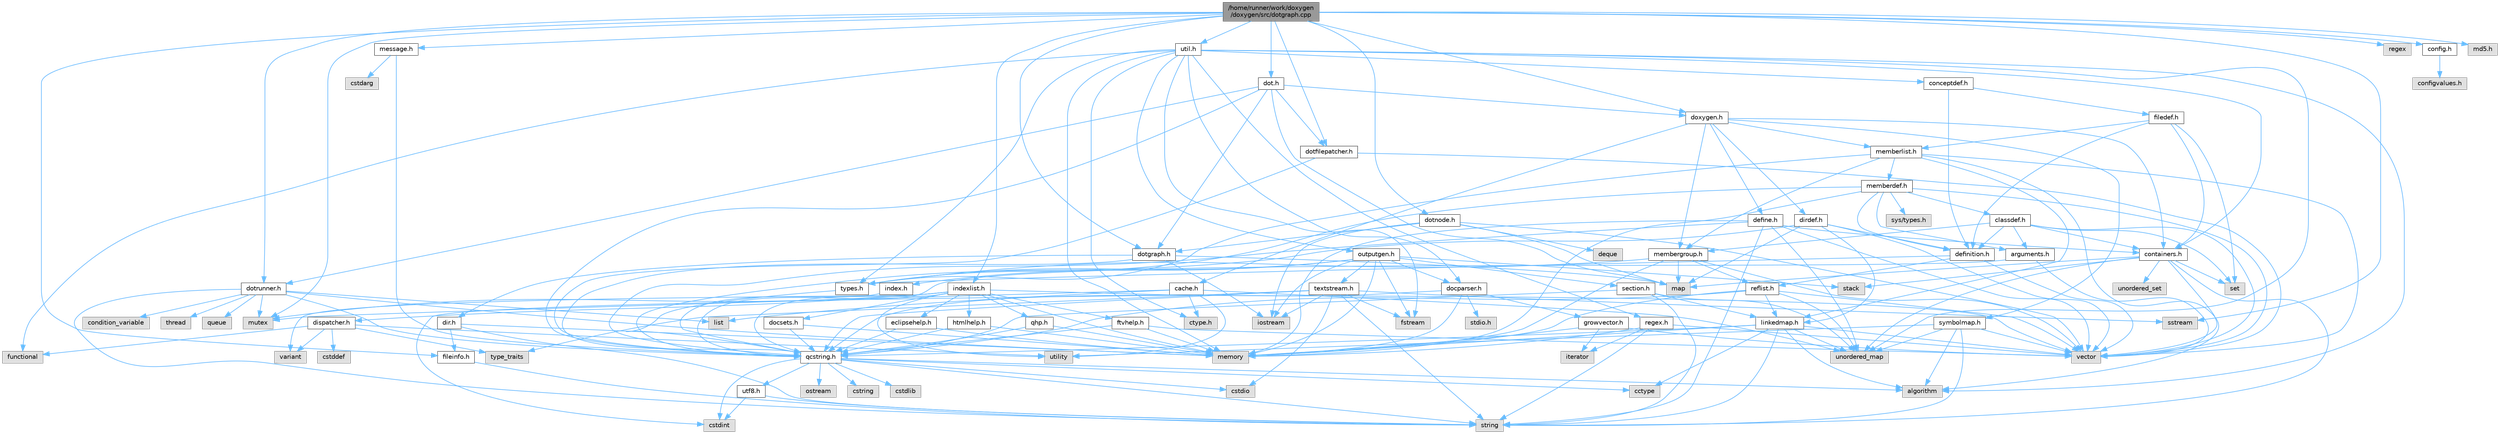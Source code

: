 digraph "/home/runner/work/doxygen/doxygen/src/dotgraph.cpp"
{
 // INTERACTIVE_SVG=YES
 // LATEX_PDF_SIZE
  bgcolor="transparent";
  edge [fontname=Helvetica,fontsize=10,labelfontname=Helvetica,labelfontsize=10];
  node [fontname=Helvetica,fontsize=10,shape=box,height=0.2,width=0.4];
  Node1 [label="/home/runner/work/doxygen\l/doxygen/src/dotgraph.cpp",height=0.2,width=0.4,color="gray40", fillcolor="grey60", style="filled", fontcolor="black",tooltip=" "];
  Node1 -> Node2 [color="steelblue1",style="solid"];
  Node2 [label="sstream",height=0.2,width=0.4,color="grey60", fillcolor="#E0E0E0", style="filled",tooltip=" "];
  Node1 -> Node3 [color="steelblue1",style="solid"];
  Node3 [label="mutex",height=0.2,width=0.4,color="grey60", fillcolor="#E0E0E0", style="filled",tooltip=" "];
  Node1 -> Node4 [color="steelblue1",style="solid"];
  Node4 [label="regex",height=0.2,width=0.4,color="grey60", fillcolor="#E0E0E0", style="filled",tooltip=" "];
  Node1 -> Node5 [color="steelblue1",style="solid"];
  Node5 [label="config.h",height=0.2,width=0.4,color="grey40", fillcolor="white", style="filled",URL="$db/d16/config_8h.html",tooltip=" "];
  Node5 -> Node6 [color="steelblue1",style="solid"];
  Node6 [label="configvalues.h",height=0.2,width=0.4,color="grey60", fillcolor="#E0E0E0", style="filled",tooltip=" "];
  Node1 -> Node7 [color="steelblue1",style="solid"];
  Node7 [label="doxygen.h",height=0.2,width=0.4,color="grey40", fillcolor="white", style="filled",URL="$d1/da1/doxygen_8h.html",tooltip=" "];
  Node7 -> Node8 [color="steelblue1",style="solid"];
  Node8 [label="containers.h",height=0.2,width=0.4,color="grey40", fillcolor="white", style="filled",URL="$d5/d75/containers_8h.html",tooltip=" "];
  Node8 -> Node9 [color="steelblue1",style="solid"];
  Node9 [label="vector",height=0.2,width=0.4,color="grey60", fillcolor="#E0E0E0", style="filled",tooltip=" "];
  Node8 -> Node10 [color="steelblue1",style="solid"];
  Node10 [label="string",height=0.2,width=0.4,color="grey60", fillcolor="#E0E0E0", style="filled",tooltip=" "];
  Node8 -> Node11 [color="steelblue1",style="solid"];
  Node11 [label="set",height=0.2,width=0.4,color="grey60", fillcolor="#E0E0E0", style="filled",tooltip=" "];
  Node8 -> Node12 [color="steelblue1",style="solid"];
  Node12 [label="map",height=0.2,width=0.4,color="grey60", fillcolor="#E0E0E0", style="filled",tooltip=" "];
  Node8 -> Node13 [color="steelblue1",style="solid"];
  Node13 [label="unordered_set",height=0.2,width=0.4,color="grey60", fillcolor="#E0E0E0", style="filled",tooltip=" "];
  Node8 -> Node14 [color="steelblue1",style="solid"];
  Node14 [label="unordered_map",height=0.2,width=0.4,color="grey60", fillcolor="#E0E0E0", style="filled",tooltip=" "];
  Node8 -> Node15 [color="steelblue1",style="solid"];
  Node15 [label="stack",height=0.2,width=0.4,color="grey60", fillcolor="#E0E0E0", style="filled",tooltip=" "];
  Node7 -> Node16 [color="steelblue1",style="solid"];
  Node16 [label="membergroup.h",height=0.2,width=0.4,color="grey40", fillcolor="white", style="filled",URL="$d9/d11/membergroup_8h.html",tooltip=" "];
  Node16 -> Node9 [color="steelblue1",style="solid"];
  Node16 -> Node12 [color="steelblue1",style="solid"];
  Node16 -> Node17 [color="steelblue1",style="solid"];
  Node17 [label="memory",height=0.2,width=0.4,color="grey60", fillcolor="#E0E0E0", style="filled",tooltip=" "];
  Node16 -> Node18 [color="steelblue1",style="solid"];
  Node18 [label="types.h",height=0.2,width=0.4,color="grey40", fillcolor="white", style="filled",URL="$d9/d49/types_8h.html",tooltip="This file contains a number of basic enums and types."];
  Node18 -> Node19 [color="steelblue1",style="solid"];
  Node19 [label="qcstring.h",height=0.2,width=0.4,color="grey40", fillcolor="white", style="filled",URL="$d7/d5c/qcstring_8h.html",tooltip=" "];
  Node19 -> Node10 [color="steelblue1",style="solid"];
  Node19 -> Node20 [color="steelblue1",style="solid"];
  Node20 [label="algorithm",height=0.2,width=0.4,color="grey60", fillcolor="#E0E0E0", style="filled",tooltip=" "];
  Node19 -> Node21 [color="steelblue1",style="solid"];
  Node21 [label="cctype",height=0.2,width=0.4,color="grey60", fillcolor="#E0E0E0", style="filled",tooltip=" "];
  Node19 -> Node22 [color="steelblue1",style="solid"];
  Node22 [label="cstring",height=0.2,width=0.4,color="grey60", fillcolor="#E0E0E0", style="filled",tooltip=" "];
  Node19 -> Node23 [color="steelblue1",style="solid"];
  Node23 [label="cstdio",height=0.2,width=0.4,color="grey60", fillcolor="#E0E0E0", style="filled",tooltip=" "];
  Node19 -> Node24 [color="steelblue1",style="solid"];
  Node24 [label="cstdlib",height=0.2,width=0.4,color="grey60", fillcolor="#E0E0E0", style="filled",tooltip=" "];
  Node19 -> Node25 [color="steelblue1",style="solid"];
  Node25 [label="cstdint",height=0.2,width=0.4,color="grey60", fillcolor="#E0E0E0", style="filled",tooltip=" "];
  Node19 -> Node26 [color="steelblue1",style="solid"];
  Node26 [label="ostream",height=0.2,width=0.4,color="grey60", fillcolor="#E0E0E0", style="filled",tooltip=" "];
  Node19 -> Node27 [color="steelblue1",style="solid"];
  Node27 [label="utf8.h",height=0.2,width=0.4,color="grey40", fillcolor="white", style="filled",URL="$db/d7c/utf8_8h.html",tooltip="Various UTF8 related helper functions."];
  Node27 -> Node25 [color="steelblue1",style="solid"];
  Node27 -> Node10 [color="steelblue1",style="solid"];
  Node16 -> Node28 [color="steelblue1",style="solid"];
  Node28 [label="reflist.h",height=0.2,width=0.4,color="grey40", fillcolor="white", style="filled",URL="$d1/d02/reflist_8h.html",tooltip=" "];
  Node28 -> Node9 [color="steelblue1",style="solid"];
  Node28 -> Node14 [color="steelblue1",style="solid"];
  Node28 -> Node17 [color="steelblue1",style="solid"];
  Node28 -> Node19 [color="steelblue1",style="solid"];
  Node28 -> Node29 [color="steelblue1",style="solid"];
  Node29 [label="linkedmap.h",height=0.2,width=0.4,color="grey40", fillcolor="white", style="filled",URL="$da/de1/linkedmap_8h.html",tooltip=" "];
  Node29 -> Node14 [color="steelblue1",style="solid"];
  Node29 -> Node9 [color="steelblue1",style="solid"];
  Node29 -> Node17 [color="steelblue1",style="solid"];
  Node29 -> Node10 [color="steelblue1",style="solid"];
  Node29 -> Node20 [color="steelblue1",style="solid"];
  Node29 -> Node21 [color="steelblue1",style="solid"];
  Node29 -> Node19 [color="steelblue1",style="solid"];
  Node7 -> Node30 [color="steelblue1",style="solid"];
  Node30 [label="dirdef.h",height=0.2,width=0.4,color="grey40", fillcolor="white", style="filled",URL="$d6/d15/dirdef_8h.html",tooltip=" "];
  Node30 -> Node9 [color="steelblue1",style="solid"];
  Node30 -> Node12 [color="steelblue1",style="solid"];
  Node30 -> Node19 [color="steelblue1",style="solid"];
  Node30 -> Node29 [color="steelblue1",style="solid"];
  Node30 -> Node31 [color="steelblue1",style="solid"];
  Node31 [label="definition.h",height=0.2,width=0.4,color="grey40", fillcolor="white", style="filled",URL="$df/da1/definition_8h.html",tooltip=" "];
  Node31 -> Node9 [color="steelblue1",style="solid"];
  Node31 -> Node18 [color="steelblue1",style="solid"];
  Node31 -> Node28 [color="steelblue1",style="solid"];
  Node7 -> Node32 [color="steelblue1",style="solid"];
  Node32 [label="memberlist.h",height=0.2,width=0.4,color="grey40", fillcolor="white", style="filled",URL="$dd/d78/memberlist_8h.html",tooltip=" "];
  Node32 -> Node9 [color="steelblue1",style="solid"];
  Node32 -> Node20 [color="steelblue1",style="solid"];
  Node32 -> Node33 [color="steelblue1",style="solid"];
  Node33 [label="memberdef.h",height=0.2,width=0.4,color="grey40", fillcolor="white", style="filled",URL="$d4/d46/memberdef_8h.html",tooltip=" "];
  Node33 -> Node9 [color="steelblue1",style="solid"];
  Node33 -> Node17 [color="steelblue1",style="solid"];
  Node33 -> Node34 [color="steelblue1",style="solid"];
  Node34 [label="sys/types.h",height=0.2,width=0.4,color="grey60", fillcolor="#E0E0E0", style="filled",tooltip=" "];
  Node33 -> Node18 [color="steelblue1",style="solid"];
  Node33 -> Node31 [color="steelblue1",style="solid"];
  Node33 -> Node35 [color="steelblue1",style="solid"];
  Node35 [label="arguments.h",height=0.2,width=0.4,color="grey40", fillcolor="white", style="filled",URL="$df/d9b/arguments_8h.html",tooltip=" "];
  Node35 -> Node9 [color="steelblue1",style="solid"];
  Node35 -> Node19 [color="steelblue1",style="solid"];
  Node33 -> Node36 [color="steelblue1",style="solid"];
  Node36 [label="classdef.h",height=0.2,width=0.4,color="grey40", fillcolor="white", style="filled",URL="$d1/da6/classdef_8h.html",tooltip=" "];
  Node36 -> Node9 [color="steelblue1",style="solid"];
  Node36 -> Node11 [color="steelblue1",style="solid"];
  Node36 -> Node8 [color="steelblue1",style="solid"];
  Node36 -> Node31 [color="steelblue1",style="solid"];
  Node36 -> Node35 [color="steelblue1",style="solid"];
  Node36 -> Node16 [color="steelblue1",style="solid"];
  Node32 -> Node29 [color="steelblue1",style="solid"];
  Node32 -> Node18 [color="steelblue1",style="solid"];
  Node32 -> Node16 [color="steelblue1",style="solid"];
  Node7 -> Node37 [color="steelblue1",style="solid"];
  Node37 [label="define.h",height=0.2,width=0.4,color="grey40", fillcolor="white", style="filled",URL="$df/d67/define_8h.html",tooltip=" "];
  Node37 -> Node9 [color="steelblue1",style="solid"];
  Node37 -> Node17 [color="steelblue1",style="solid"];
  Node37 -> Node10 [color="steelblue1",style="solid"];
  Node37 -> Node14 [color="steelblue1",style="solid"];
  Node37 -> Node19 [color="steelblue1",style="solid"];
  Node37 -> Node8 [color="steelblue1",style="solid"];
  Node7 -> Node38 [color="steelblue1",style="solid"];
  Node38 [label="cache.h",height=0.2,width=0.4,color="grey40", fillcolor="white", style="filled",URL="$d3/d26/cache_8h.html",tooltip=" "];
  Node38 -> Node39 [color="steelblue1",style="solid"];
  Node39 [label="list",height=0.2,width=0.4,color="grey60", fillcolor="#E0E0E0", style="filled",tooltip=" "];
  Node38 -> Node14 [color="steelblue1",style="solid"];
  Node38 -> Node3 [color="steelblue1",style="solid"];
  Node38 -> Node40 [color="steelblue1",style="solid"];
  Node40 [label="utility",height=0.2,width=0.4,color="grey60", fillcolor="#E0E0E0", style="filled",tooltip=" "];
  Node38 -> Node41 [color="steelblue1",style="solid"];
  Node41 [label="ctype.h",height=0.2,width=0.4,color="grey60", fillcolor="#E0E0E0", style="filled",tooltip=" "];
  Node7 -> Node42 [color="steelblue1",style="solid"];
  Node42 [label="symbolmap.h",height=0.2,width=0.4,color="grey40", fillcolor="white", style="filled",URL="$d7/ddd/symbolmap_8h.html",tooltip=" "];
  Node42 -> Node20 [color="steelblue1",style="solid"];
  Node42 -> Node14 [color="steelblue1",style="solid"];
  Node42 -> Node9 [color="steelblue1",style="solid"];
  Node42 -> Node10 [color="steelblue1",style="solid"];
  Node42 -> Node40 [color="steelblue1",style="solid"];
  Node1 -> Node43 [color="steelblue1",style="solid"];
  Node43 [label="indexlist.h",height=0.2,width=0.4,color="grey40", fillcolor="white", style="filled",URL="$d5/d61/indexlist_8h.html",tooltip=" "];
  Node43 -> Node40 [color="steelblue1",style="solid"];
  Node43 -> Node9 [color="steelblue1",style="solid"];
  Node43 -> Node17 [color="steelblue1",style="solid"];
  Node43 -> Node3 [color="steelblue1",style="solid"];
  Node43 -> Node44 [color="steelblue1",style="solid"];
  Node44 [label="variant",height=0.2,width=0.4,color="grey60", fillcolor="#E0E0E0", style="filled",tooltip=" "];
  Node43 -> Node19 [color="steelblue1",style="solid"];
  Node43 -> Node45 [color="steelblue1",style="solid"];
  Node45 [label="dispatcher.h",height=0.2,width=0.4,color="grey40", fillcolor="white", style="filled",URL="$da/d73/dispatcher_8h.html",tooltip=" "];
  Node45 -> Node46 [color="steelblue1",style="solid"];
  Node46 [label="cstddef",height=0.2,width=0.4,color="grey60", fillcolor="#E0E0E0", style="filled",tooltip=" "];
  Node45 -> Node40 [color="steelblue1",style="solid"];
  Node45 -> Node47 [color="steelblue1",style="solid"];
  Node47 [label="functional",height=0.2,width=0.4,color="grey60", fillcolor="#E0E0E0", style="filled",tooltip=" "];
  Node45 -> Node44 [color="steelblue1",style="solid"];
  Node45 -> Node48 [color="steelblue1",style="solid"];
  Node48 [label="type_traits",height=0.2,width=0.4,color="grey60", fillcolor="#E0E0E0", style="filled",tooltip=" "];
  Node43 -> Node49 [color="steelblue1",style="solid"];
  Node49 [label="docsets.h",height=0.2,width=0.4,color="grey40", fillcolor="white", style="filled",URL="$d1/db2/docsets_8h.html",tooltip=" "];
  Node49 -> Node17 [color="steelblue1",style="solid"];
  Node49 -> Node19 [color="steelblue1",style="solid"];
  Node43 -> Node50 [color="steelblue1",style="solid"];
  Node50 [label="eclipsehelp.h",height=0.2,width=0.4,color="grey40", fillcolor="white", style="filled",URL="$db/d9e/eclipsehelp_8h.html",tooltip=" "];
  Node50 -> Node17 [color="steelblue1",style="solid"];
  Node50 -> Node19 [color="steelblue1",style="solid"];
  Node43 -> Node51 [color="steelblue1",style="solid"];
  Node51 [label="ftvhelp.h",height=0.2,width=0.4,color="grey40", fillcolor="white", style="filled",URL="$d2/d4a/ftvhelp_8h.html",tooltip=" "];
  Node51 -> Node17 [color="steelblue1",style="solid"];
  Node51 -> Node9 [color="steelblue1",style="solid"];
  Node51 -> Node19 [color="steelblue1",style="solid"];
  Node43 -> Node52 [color="steelblue1",style="solid"];
  Node52 [label="htmlhelp.h",height=0.2,width=0.4,color="grey40", fillcolor="white", style="filled",URL="$d8/dc3/htmlhelp_8h.html",tooltip=" "];
  Node52 -> Node17 [color="steelblue1",style="solid"];
  Node52 -> Node19 [color="steelblue1",style="solid"];
  Node43 -> Node53 [color="steelblue1",style="solid"];
  Node53 [label="qhp.h",height=0.2,width=0.4,color="grey40", fillcolor="white", style="filled",URL="$dc/d20/qhp_8h.html",tooltip=" "];
  Node53 -> Node17 [color="steelblue1",style="solid"];
  Node53 -> Node19 [color="steelblue1",style="solid"];
  Node1 -> Node54 [color="steelblue1",style="solid"];
  Node54 [label="md5.h",height=0.2,width=0.4,color="grey60", fillcolor="#E0E0E0", style="filled",tooltip=" "];
  Node1 -> Node55 [color="steelblue1",style="solid"];
  Node55 [label="message.h",height=0.2,width=0.4,color="grey40", fillcolor="white", style="filled",URL="$d2/d0d/message_8h.html",tooltip=" "];
  Node55 -> Node56 [color="steelblue1",style="solid"];
  Node56 [label="cstdarg",height=0.2,width=0.4,color="grey60", fillcolor="#E0E0E0", style="filled",tooltip=" "];
  Node55 -> Node19 [color="steelblue1",style="solid"];
  Node1 -> Node57 [color="steelblue1",style="solid"];
  Node57 [label="util.h",height=0.2,width=0.4,color="grey40", fillcolor="white", style="filled",URL="$d8/d3c/util_8h.html",tooltip="A bunch of utility functions."];
  Node57 -> Node17 [color="steelblue1",style="solid"];
  Node57 -> Node14 [color="steelblue1",style="solid"];
  Node57 -> Node20 [color="steelblue1",style="solid"];
  Node57 -> Node47 [color="steelblue1",style="solid"];
  Node57 -> Node58 [color="steelblue1",style="solid"];
  Node58 [label="fstream",height=0.2,width=0.4,color="grey60", fillcolor="#E0E0E0", style="filled",tooltip=" "];
  Node57 -> Node41 [color="steelblue1",style="solid"];
  Node57 -> Node18 [color="steelblue1",style="solid"];
  Node57 -> Node59 [color="steelblue1",style="solid"];
  Node59 [label="docparser.h",height=0.2,width=0.4,color="grey40", fillcolor="white", style="filled",URL="$de/d9c/docparser_8h.html",tooltip=" "];
  Node59 -> Node60 [color="steelblue1",style="solid"];
  Node60 [label="stdio.h",height=0.2,width=0.4,color="grey60", fillcolor="#E0E0E0", style="filled",tooltip=" "];
  Node59 -> Node17 [color="steelblue1",style="solid"];
  Node59 -> Node19 [color="steelblue1",style="solid"];
  Node59 -> Node61 [color="steelblue1",style="solid"];
  Node61 [label="growvector.h",height=0.2,width=0.4,color="grey40", fillcolor="white", style="filled",URL="$d7/d50/growvector_8h.html",tooltip=" "];
  Node61 -> Node9 [color="steelblue1",style="solid"];
  Node61 -> Node17 [color="steelblue1",style="solid"];
  Node61 -> Node62 [color="steelblue1",style="solid"];
  Node62 [label="iterator",height=0.2,width=0.4,color="grey60", fillcolor="#E0E0E0", style="filled",tooltip=" "];
  Node57 -> Node8 [color="steelblue1",style="solid"];
  Node57 -> Node63 [color="steelblue1",style="solid"];
  Node63 [label="outputgen.h",height=0.2,width=0.4,color="grey40", fillcolor="white", style="filled",URL="$df/d06/outputgen_8h.html",tooltip=" "];
  Node63 -> Node17 [color="steelblue1",style="solid"];
  Node63 -> Node15 [color="steelblue1",style="solid"];
  Node63 -> Node64 [color="steelblue1",style="solid"];
  Node64 [label="iostream",height=0.2,width=0.4,color="grey60", fillcolor="#E0E0E0", style="filled",tooltip=" "];
  Node63 -> Node58 [color="steelblue1",style="solid"];
  Node63 -> Node18 [color="steelblue1",style="solid"];
  Node63 -> Node65 [color="steelblue1",style="solid"];
  Node65 [label="index.h",height=0.2,width=0.4,color="grey40", fillcolor="white", style="filled",URL="$d1/db5/index_8h.html",tooltip=" "];
  Node65 -> Node19 [color="steelblue1",style="solid"];
  Node63 -> Node66 [color="steelblue1",style="solid"];
  Node66 [label="section.h",height=0.2,width=0.4,color="grey40", fillcolor="white", style="filled",URL="$d1/d2a/section_8h.html",tooltip=" "];
  Node66 -> Node10 [color="steelblue1",style="solid"];
  Node66 -> Node14 [color="steelblue1",style="solid"];
  Node66 -> Node19 [color="steelblue1",style="solid"];
  Node66 -> Node29 [color="steelblue1",style="solid"];
  Node63 -> Node67 [color="steelblue1",style="solid"];
  Node67 [label="textstream.h",height=0.2,width=0.4,color="grey40", fillcolor="white", style="filled",URL="$d4/d7d/textstream_8h.html",tooltip=" "];
  Node67 -> Node10 [color="steelblue1",style="solid"];
  Node67 -> Node64 [color="steelblue1",style="solid"];
  Node67 -> Node2 [color="steelblue1",style="solid"];
  Node67 -> Node25 [color="steelblue1",style="solid"];
  Node67 -> Node23 [color="steelblue1",style="solid"];
  Node67 -> Node58 [color="steelblue1",style="solid"];
  Node67 -> Node48 [color="steelblue1",style="solid"];
  Node67 -> Node19 [color="steelblue1",style="solid"];
  Node63 -> Node59 [color="steelblue1",style="solid"];
  Node57 -> Node68 [color="steelblue1",style="solid"];
  Node68 [label="regex.h",height=0.2,width=0.4,color="grey40", fillcolor="white", style="filled",URL="$d1/d21/regex_8h.html",tooltip=" "];
  Node68 -> Node17 [color="steelblue1",style="solid"];
  Node68 -> Node10 [color="steelblue1",style="solid"];
  Node68 -> Node9 [color="steelblue1",style="solid"];
  Node68 -> Node62 [color="steelblue1",style="solid"];
  Node57 -> Node69 [color="steelblue1",style="solid"];
  Node69 [label="conceptdef.h",height=0.2,width=0.4,color="grey40", fillcolor="white", style="filled",URL="$da/df1/conceptdef_8h.html",tooltip=" "];
  Node69 -> Node31 [color="steelblue1",style="solid"];
  Node69 -> Node70 [color="steelblue1",style="solid"];
  Node70 [label="filedef.h",height=0.2,width=0.4,color="grey40", fillcolor="white", style="filled",URL="$d4/d3a/filedef_8h.html",tooltip=" "];
  Node70 -> Node11 [color="steelblue1",style="solid"];
  Node70 -> Node31 [color="steelblue1",style="solid"];
  Node70 -> Node32 [color="steelblue1",style="solid"];
  Node70 -> Node8 [color="steelblue1",style="solid"];
  Node1 -> Node71 [color="steelblue1",style="solid"];
  Node71 [label="dot.h",height=0.2,width=0.4,color="grey40", fillcolor="white", style="filled",URL="$d6/d4a/dot_8h.html",tooltip=" "];
  Node71 -> Node12 [color="steelblue1",style="solid"];
  Node71 -> Node19 [color="steelblue1",style="solid"];
  Node71 -> Node72 [color="steelblue1",style="solid"];
  Node72 [label="dotgraph.h",height=0.2,width=0.4,color="grey40", fillcolor="white", style="filled",URL="$d0/daa/dotgraph_8h.html",tooltip=" "];
  Node72 -> Node64 [color="steelblue1",style="solid"];
  Node72 -> Node12 [color="steelblue1",style="solid"];
  Node72 -> Node19 [color="steelblue1",style="solid"];
  Node72 -> Node73 [color="steelblue1",style="solid"];
  Node73 [label="dir.h",height=0.2,width=0.4,color="grey40", fillcolor="white", style="filled",URL="$df/d9c/dir_8h.html",tooltip=" "];
  Node73 -> Node10 [color="steelblue1",style="solid"];
  Node73 -> Node17 [color="steelblue1",style="solid"];
  Node73 -> Node74 [color="steelblue1",style="solid"];
  Node74 [label="fileinfo.h",height=0.2,width=0.4,color="grey40", fillcolor="white", style="filled",URL="$df/d45/fileinfo_8h.html",tooltip=" "];
  Node74 -> Node10 [color="steelblue1",style="solid"];
  Node71 -> Node75 [color="steelblue1",style="solid"];
  Node75 [label="dotfilepatcher.h",height=0.2,width=0.4,color="grey40", fillcolor="white", style="filled",URL="$d3/d38/dotfilepatcher_8h.html",tooltip=" "];
  Node75 -> Node9 [color="steelblue1",style="solid"];
  Node75 -> Node19 [color="steelblue1",style="solid"];
  Node71 -> Node76 [color="steelblue1",style="solid"];
  Node76 [label="dotrunner.h",height=0.2,width=0.4,color="grey40", fillcolor="white", style="filled",URL="$d2/dd1/dotrunner_8h.html",tooltip=" "];
  Node76 -> Node10 [color="steelblue1",style="solid"];
  Node76 -> Node77 [color="steelblue1",style="solid"];
  Node77 [label="thread",height=0.2,width=0.4,color="grey60", fillcolor="#E0E0E0", style="filled",tooltip=" "];
  Node76 -> Node39 [color="steelblue1",style="solid"];
  Node76 -> Node78 [color="steelblue1",style="solid"];
  Node78 [label="queue",height=0.2,width=0.4,color="grey60", fillcolor="#E0E0E0", style="filled",tooltip=" "];
  Node76 -> Node3 [color="steelblue1",style="solid"];
  Node76 -> Node79 [color="steelblue1",style="solid"];
  Node79 [label="condition_variable",height=0.2,width=0.4,color="grey60", fillcolor="#E0E0E0", style="filled",tooltip=" "];
  Node76 -> Node17 [color="steelblue1",style="solid"];
  Node76 -> Node19 [color="steelblue1",style="solid"];
  Node71 -> Node7 [color="steelblue1",style="solid"];
  Node1 -> Node76 [color="steelblue1",style="solid"];
  Node1 -> Node72 [color="steelblue1",style="solid"];
  Node1 -> Node80 [color="steelblue1",style="solid"];
  Node80 [label="dotnode.h",height=0.2,width=0.4,color="grey40", fillcolor="white", style="filled",URL="$d8/d3b/dotnode_8h.html",tooltip=" "];
  Node80 -> Node9 [color="steelblue1",style="solid"];
  Node80 -> Node12 [color="steelblue1",style="solid"];
  Node80 -> Node81 [color="steelblue1",style="solid"];
  Node81 [label="deque",height=0.2,width=0.4,color="grey60", fillcolor="#E0E0E0", style="filled",tooltip=" "];
  Node80 -> Node64 [color="steelblue1",style="solid"];
  Node80 -> Node72 [color="steelblue1",style="solid"];
  Node1 -> Node75 [color="steelblue1",style="solid"];
  Node1 -> Node74 [color="steelblue1",style="solid"];
}
